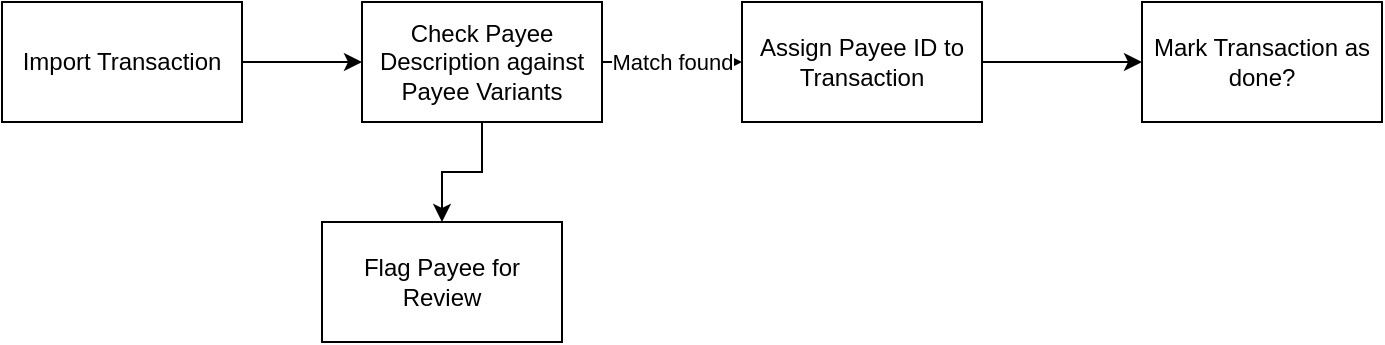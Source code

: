 <mxfile version="22.1.17" type="github" pages="2">
  <diagram name="Page-1" id="JLV0uFSh_k2bjosw7qAf">
    <mxGraphModel dx="794" dy="492" grid="1" gridSize="10" guides="1" tooltips="1" connect="1" arrows="1" fold="1" page="1" pageScale="1" pageWidth="850" pageHeight="1100" math="0" shadow="0">
      <root>
        <mxCell id="0" />
        <mxCell id="1" parent="0" />
        <mxCell id="uNpmv1b55_jTAVhKI0HQ-3" value="" style="edgeStyle=orthogonalEdgeStyle;rounded=0;orthogonalLoop=1;jettySize=auto;html=1;" edge="1" parent="1" source="uNpmv1b55_jTAVhKI0HQ-1" target="uNpmv1b55_jTAVhKI0HQ-2">
          <mxGeometry relative="1" as="geometry" />
        </mxCell>
        <mxCell id="uNpmv1b55_jTAVhKI0HQ-1" value="Import Transaction" style="rounded=0;whiteSpace=wrap;html=1;" vertex="1" parent="1">
          <mxGeometry x="40" y="40" width="120" height="60" as="geometry" />
        </mxCell>
        <mxCell id="uNpmv1b55_jTAVhKI0HQ-5" value="Match found" style="edgeStyle=orthogonalEdgeStyle;rounded=0;orthogonalLoop=1;jettySize=auto;html=1;" edge="1" parent="1" source="uNpmv1b55_jTAVhKI0HQ-2" target="uNpmv1b55_jTAVhKI0HQ-4">
          <mxGeometry relative="1" as="geometry" />
        </mxCell>
        <mxCell id="uNpmv1b55_jTAVhKI0HQ-7" value="" style="edgeStyle=orthogonalEdgeStyle;rounded=0;orthogonalLoop=1;jettySize=auto;html=1;" edge="1" parent="1" source="uNpmv1b55_jTAVhKI0HQ-2" target="uNpmv1b55_jTAVhKI0HQ-6">
          <mxGeometry relative="1" as="geometry" />
        </mxCell>
        <mxCell id="uNpmv1b55_jTAVhKI0HQ-2" value="Check Payee Description against Payee Variants" style="rounded=0;whiteSpace=wrap;html=1;" vertex="1" parent="1">
          <mxGeometry x="220" y="40" width="120" height="60" as="geometry" />
        </mxCell>
        <mxCell id="p2tG2rBm_FUyqW6Xfn4v-2" value="" style="edgeStyle=orthogonalEdgeStyle;rounded=0;orthogonalLoop=1;jettySize=auto;html=1;" edge="1" parent="1" source="uNpmv1b55_jTAVhKI0HQ-4" target="p2tG2rBm_FUyqW6Xfn4v-1">
          <mxGeometry relative="1" as="geometry" />
        </mxCell>
        <mxCell id="uNpmv1b55_jTAVhKI0HQ-4" value="Assign Payee ID to Transaction" style="rounded=0;whiteSpace=wrap;html=1;" vertex="1" parent="1">
          <mxGeometry x="410" y="40" width="120" height="60" as="geometry" />
        </mxCell>
        <mxCell id="uNpmv1b55_jTAVhKI0HQ-6" value="Flag Payee for Review" style="rounded=0;whiteSpace=wrap;html=1;" vertex="1" parent="1">
          <mxGeometry x="200" y="150" width="120" height="60" as="geometry" />
        </mxCell>
        <mxCell id="p2tG2rBm_FUyqW6Xfn4v-1" value="Mark Transaction as done?" style="rounded=0;whiteSpace=wrap;html=1;" vertex="1" parent="1">
          <mxGeometry x="610" y="40" width="120" height="60" as="geometry" />
        </mxCell>
      </root>
    </mxGraphModel>
  </diagram>
  <diagram id="v-T_93MSiWdhsLKjIAxs" name="Page-2">
    <mxGraphModel dx="794" dy="492" grid="1" gridSize="10" guides="1" tooltips="1" connect="1" arrows="1" fold="1" page="1" pageScale="1" pageWidth="850" pageHeight="1100" math="0" shadow="0">
      <root>
        <mxCell id="0" />
        <mxCell id="1" parent="0" />
      </root>
    </mxGraphModel>
  </diagram>
</mxfile>
